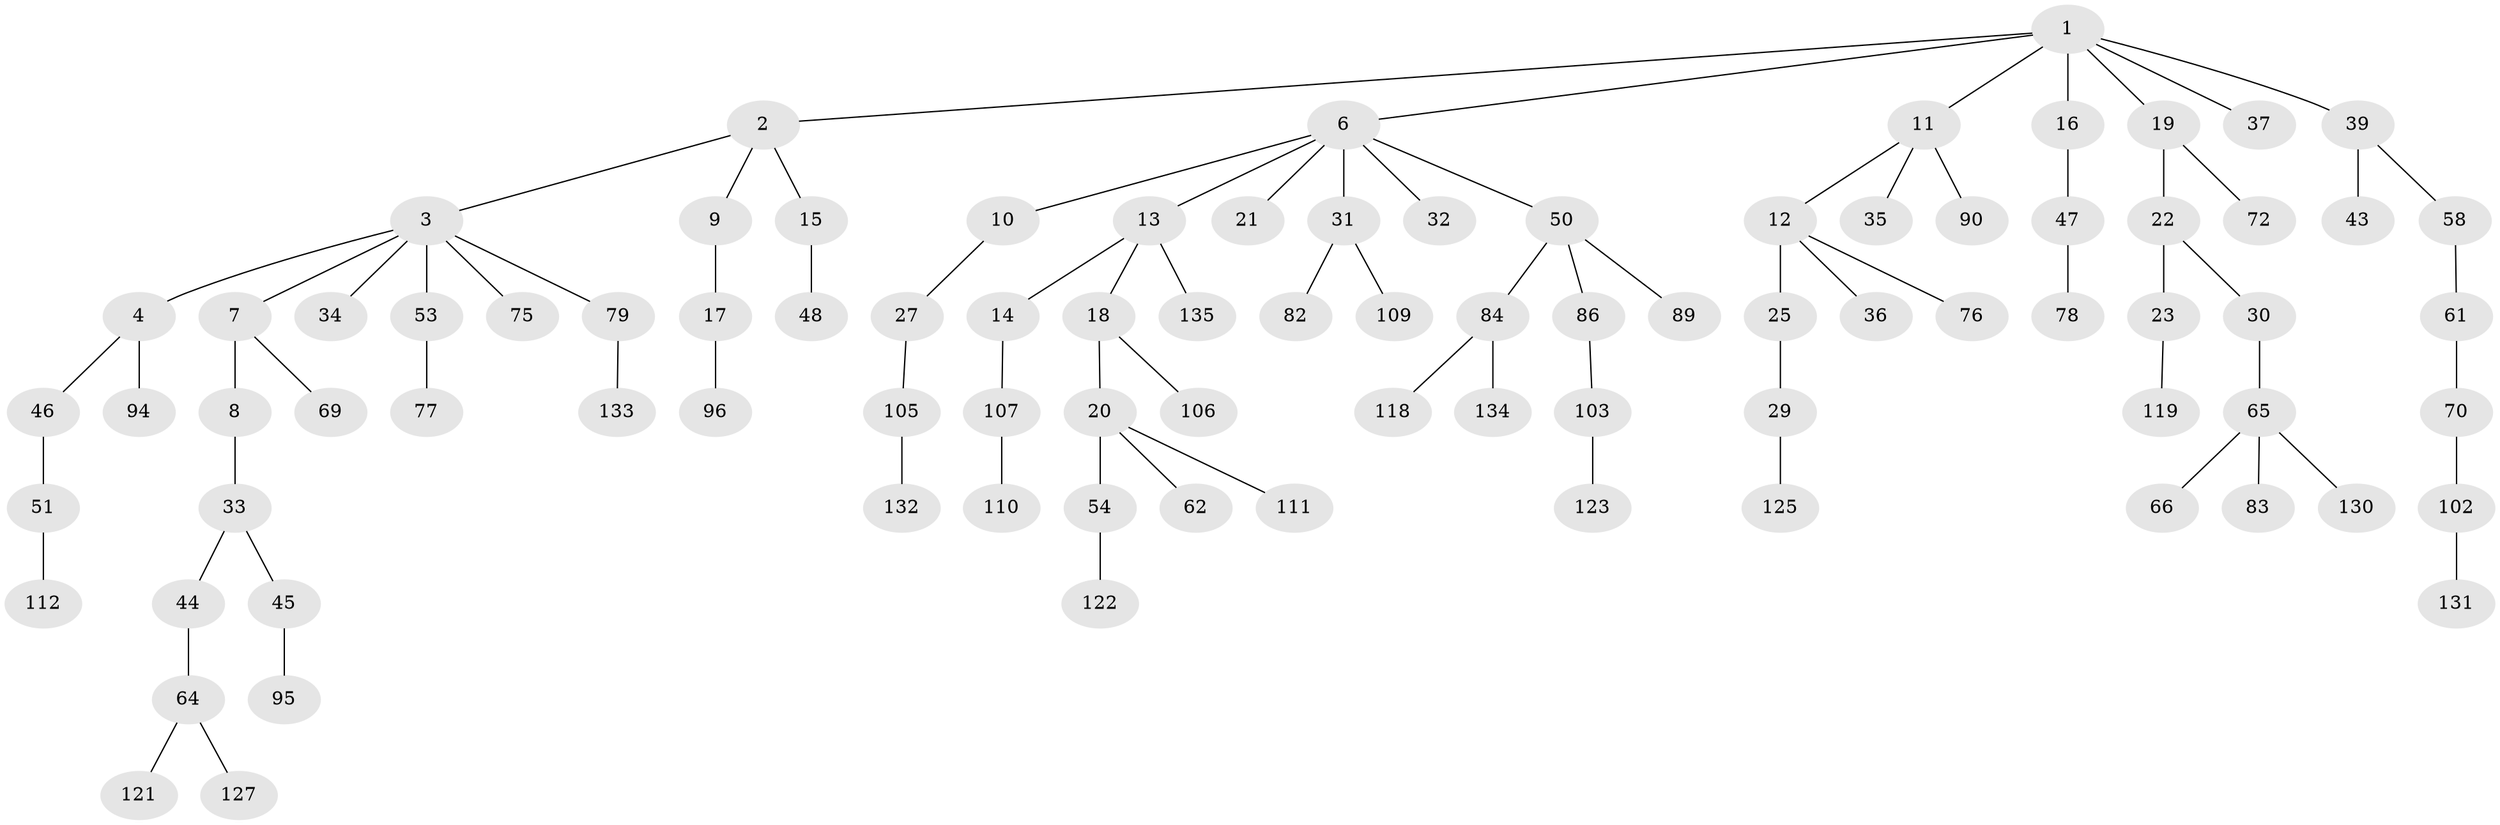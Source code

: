// original degree distribution, {7: 0.007407407407407408, 5: 0.05185185185185185, 6: 0.007407407407407408, 3: 0.15555555555555556, 2: 0.2, 8: 0.007407407407407408, 4: 0.044444444444444446, 1: 0.5259259259259259}
// Generated by graph-tools (version 1.1) at 2025/42/03/06/25 10:42:02]
// undirected, 89 vertices, 88 edges
graph export_dot {
graph [start="1"]
  node [color=gray90,style=filled];
  1 [super="+28"];
  2 [super="+56"];
  3 [super="+24"];
  4 [super="+5"];
  6 [super="+38"];
  7;
  8 [super="+100"];
  9 [super="+40"];
  10 [super="+42"];
  11 [super="+101"];
  12 [super="+59"];
  13 [super="+104"];
  14;
  15 [super="+26"];
  16;
  17 [super="+68"];
  18 [super="+60"];
  19 [super="+117"];
  20 [super="+81"];
  21 [super="+41"];
  22 [super="+57"];
  23 [super="+63"];
  25 [super="+88"];
  27 [super="+97"];
  29;
  30 [super="+99"];
  31 [super="+126"];
  32;
  33 [super="+114"];
  34;
  35;
  36 [super="+85"];
  37 [super="+120"];
  39 [super="+73"];
  43;
  44 [super="+49"];
  45 [super="+52"];
  46 [super="+128"];
  47 [super="+74"];
  48;
  50 [super="+55"];
  51 [super="+108"];
  53 [super="+87"];
  54;
  58;
  61 [super="+67"];
  62;
  64 [super="+92"];
  65 [super="+91"];
  66;
  69 [super="+98"];
  70 [super="+71"];
  72;
  75 [super="+80"];
  76;
  77;
  78;
  79;
  82;
  83;
  84 [super="+93"];
  86;
  89 [super="+115"];
  90;
  94;
  95;
  96;
  102;
  103;
  105;
  106;
  107 [super="+116"];
  109;
  110;
  111 [super="+124"];
  112 [super="+113"];
  118;
  119;
  121;
  122;
  123;
  125 [super="+129"];
  127;
  130;
  131;
  132;
  133;
  134;
  135;
  1 -- 2;
  1 -- 6;
  1 -- 11;
  1 -- 16;
  1 -- 19;
  1 -- 37;
  1 -- 39;
  2 -- 3;
  2 -- 9;
  2 -- 15;
  3 -- 4;
  3 -- 7;
  3 -- 75;
  3 -- 79;
  3 -- 34;
  3 -- 53;
  4 -- 94;
  4 -- 46;
  6 -- 10;
  6 -- 13;
  6 -- 21;
  6 -- 31;
  6 -- 32;
  6 -- 50;
  7 -- 8;
  7 -- 69;
  8 -- 33;
  9 -- 17;
  10 -- 27;
  11 -- 12;
  11 -- 35;
  11 -- 90;
  12 -- 25;
  12 -- 36;
  12 -- 76;
  13 -- 14;
  13 -- 18;
  13 -- 135;
  14 -- 107;
  15 -- 48;
  16 -- 47;
  17 -- 96;
  18 -- 20;
  18 -- 106;
  19 -- 22;
  19 -- 72;
  20 -- 54;
  20 -- 62;
  20 -- 111;
  22 -- 23;
  22 -- 30;
  23 -- 119;
  25 -- 29;
  27 -- 105;
  29 -- 125;
  30 -- 65;
  31 -- 82;
  31 -- 109;
  33 -- 44;
  33 -- 45;
  39 -- 43;
  39 -- 58;
  44 -- 64;
  45 -- 95;
  46 -- 51;
  47 -- 78;
  50 -- 84;
  50 -- 86;
  50 -- 89;
  51 -- 112;
  53 -- 77;
  54 -- 122;
  58 -- 61;
  61 -- 70;
  64 -- 121;
  64 -- 127;
  65 -- 66;
  65 -- 83;
  65 -- 130;
  70 -- 102;
  79 -- 133;
  84 -- 118;
  84 -- 134;
  86 -- 103;
  102 -- 131;
  103 -- 123;
  105 -- 132;
  107 -- 110;
}
